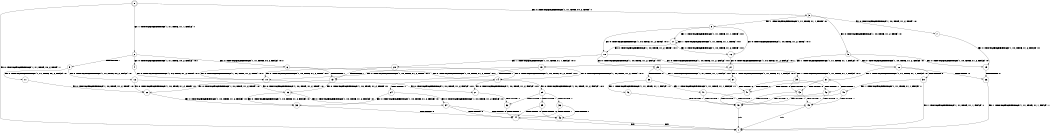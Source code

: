 digraph BCG {
size = "7, 10.5";
center = TRUE;
node [shape = circle];
0 [peripheries = 2];
0 -> 1 [label = "EX !0 !ATOMIC_EXCH_BRANCH (1, +1, TRUE, +0, 2, TRUE) !::"];
0 -> 2 [label = "EX !1 !ATOMIC_EXCH_BRANCH (1, +1, TRUE, +1, 1, FALSE) !::"];
0 -> 3 [label = "EX !0 !ATOMIC_EXCH_BRANCH (1, +1, TRUE, +0, 2, TRUE) !::"];
2 -> 4 [label = "EX !0 !ATOMIC_EXCH_BRANCH (1, +1, TRUE, +0, 2, FALSE) !:0:1:"];
2 -> 5 [label = "TERMINATE !1"];
2 -> 6 [label = "EX !0 !ATOMIC_EXCH_BRANCH (1, +1, TRUE, +0, 2, FALSE) !:0:1:"];
3 -> 7 [label = "EX !0 !ATOMIC_EXCH_BRANCH (1, +0, TRUE, +1, 2, TRUE) !:0:"];
3 -> 8 [label = "EX !1 !ATOMIC_EXCH_BRANCH (1, +1, TRUE, +1, 1, TRUE) !:0:"];
3 -> 9 [label = "EX !0 !ATOMIC_EXCH_BRANCH (1, +0, TRUE, +1, 2, TRUE) !:0:"];
4 -> 10 [label = "EX !0 !ATOMIC_EXCH_BRANCH (1, +0, TRUE, +1, 2, TRUE) !:0:1:"];
5 -> 11 [label = "EX !0 !ATOMIC_EXCH_BRANCH (1, +1, TRUE, +0, 2, FALSE) !:0:"];
5 -> 12 [label = "EX !0 !ATOMIC_EXCH_BRANCH (1, +1, TRUE, +0, 2, FALSE) !:0:"];
6 -> 10 [label = "EX !0 !ATOMIC_EXCH_BRANCH (1, +0, TRUE, +1, 2, TRUE) !:0:1:"];
6 -> 13 [label = "TERMINATE !1"];
6 -> 14 [label = "EX !0 !ATOMIC_EXCH_BRANCH (1, +0, TRUE, +1, 2, TRUE) !:0:1:"];
7 -> 15 [label = "EX !0 !ATOMIC_EXCH_BRANCH (1, +0, TRUE, +1, 2, FALSE) !:0:"];
8 -> 16 [label = "EX !0 !ATOMIC_EXCH_BRANCH (1, +0, TRUE, +1, 2, TRUE) !:0:1:"];
8 -> 17 [label = "EX !1 !ATOMIC_EXCH_BRANCH (1, +1, TRUE, +1, 1, TRUE) !:0:1:"];
8 -> 18 [label = "EX !0 !ATOMIC_EXCH_BRANCH (1, +0, TRUE, +1, 2, TRUE) !:0:1:"];
9 -> 15 [label = "EX !0 !ATOMIC_EXCH_BRANCH (1, +0, TRUE, +1, 2, FALSE) !:0:"];
9 -> 19 [label = "EX !1 !ATOMIC_EXCH_BRANCH (1, +1, TRUE, +1, 1, FALSE) !:0:"];
9 -> 20 [label = "EX !0 !ATOMIC_EXCH_BRANCH (1, +0, TRUE, +1, 2, FALSE) !:0:"];
10 -> 21 [label = "EX !0 !ATOMIC_EXCH_BRANCH (1, +0, TRUE, +1, 2, FALSE) !:0:1:"];
11 -> 22 [label = "EX !0 !ATOMIC_EXCH_BRANCH (1, +0, TRUE, +1, 2, TRUE) !:0:"];
12 -> 22 [label = "EX !0 !ATOMIC_EXCH_BRANCH (1, +0, TRUE, +1, 2, TRUE) !:0:"];
12 -> 23 [label = "EX !0 !ATOMIC_EXCH_BRANCH (1, +0, TRUE, +1, 2, TRUE) !:0:"];
13 -> 22 [label = "EX !0 !ATOMIC_EXCH_BRANCH (1, +0, TRUE, +1, 2, TRUE) !:0:"];
13 -> 23 [label = "EX !0 !ATOMIC_EXCH_BRANCH (1, +0, TRUE, +1, 2, TRUE) !:0:"];
14 -> 21 [label = "EX !0 !ATOMIC_EXCH_BRANCH (1, +0, TRUE, +1, 2, FALSE) !:0:1:"];
14 -> 24 [label = "TERMINATE !1"];
14 -> 25 [label = "EX !0 !ATOMIC_EXCH_BRANCH (1, +0, TRUE, +1, 2, FALSE) !:0:1:"];
15 -> 26 [label = "TERMINATE !0"];
16 -> 27 [label = "EX !0 !ATOMIC_EXCH_BRANCH (1, +0, TRUE, +1, 2, FALSE) !:0:1:"];
17 -> 16 [label = "EX !0 !ATOMIC_EXCH_BRANCH (1, +0, TRUE, +1, 2, TRUE) !:0:1:"];
17 -> 17 [label = "EX !1 !ATOMIC_EXCH_BRANCH (1, +1, TRUE, +1, 1, TRUE) !:0:1:"];
17 -> 18 [label = "EX !0 !ATOMIC_EXCH_BRANCH (1, +0, TRUE, +1, 2, TRUE) !:0:1:"];
18 -> 27 [label = "EX !0 !ATOMIC_EXCH_BRANCH (1, +0, TRUE, +1, 2, FALSE) !:0:1:"];
18 -> 28 [label = "EX !1 !ATOMIC_EXCH_BRANCH (1, +1, TRUE, +1, 1, FALSE) !:0:1:"];
18 -> 29 [label = "EX !0 !ATOMIC_EXCH_BRANCH (1, +0, TRUE, +1, 2, FALSE) !:0:1:"];
19 -> 10 [label = "EX !0 !ATOMIC_EXCH_BRANCH (1, +0, TRUE, +1, 2, TRUE) !:0:1:"];
19 -> 13 [label = "TERMINATE !1"];
19 -> 14 [label = "EX !0 !ATOMIC_EXCH_BRANCH (1, +0, TRUE, +1, 2, TRUE) !:0:1:"];
20 -> 26 [label = "TERMINATE !0"];
20 -> 30 [label = "TERMINATE !0"];
20 -> 31 [label = "EX !1 !ATOMIC_EXCH_BRANCH (1, +1, TRUE, +1, 1, FALSE) !:0:"];
21 -> 32 [label = "TERMINATE !0"];
22 -> 33 [label = "EX !0 !ATOMIC_EXCH_BRANCH (1, +0, TRUE, +1, 2, FALSE) !:0:"];
23 -> 33 [label = "EX !0 !ATOMIC_EXCH_BRANCH (1, +0, TRUE, +1, 2, FALSE) !:0:"];
23 -> 34 [label = "EX !0 !ATOMIC_EXCH_BRANCH (1, +0, TRUE, +1, 2, FALSE) !:0:"];
24 -> 33 [label = "EX !0 !ATOMIC_EXCH_BRANCH (1, +0, TRUE, +1, 2, FALSE) !:0:"];
24 -> 34 [label = "EX !0 !ATOMIC_EXCH_BRANCH (1, +0, TRUE, +1, 2, FALSE) !:0:"];
25 -> 32 [label = "TERMINATE !0"];
25 -> 35 [label = "TERMINATE !1"];
25 -> 36 [label = "TERMINATE !0"];
26 -> 1 [label = "EX !1 !ATOMIC_EXCH_BRANCH (1, +1, TRUE, +1, 1, FALSE) !::"];
27 -> 37 [label = "EX !1 !ATOMIC_EXCH_BRANCH (1, +1, TRUE, +1, 1, FALSE) !:0:1:"];
28 -> 10 [label = "EX !0 !ATOMIC_EXCH_BRANCH (1, +0, TRUE, +1, 2, TRUE) !:0:1:"];
28 -> 13 [label = "TERMINATE !1"];
28 -> 14 [label = "EX !0 !ATOMIC_EXCH_BRANCH (1, +0, TRUE, +1, 2, TRUE) !:0:1:"];
29 -> 37 [label = "EX !1 !ATOMIC_EXCH_BRANCH (1, +1, TRUE, +1, 1, FALSE) !:0:1:"];
29 -> 38 [label = "TERMINATE !0"];
29 -> 39 [label = "EX !1 !ATOMIC_EXCH_BRANCH (1, +1, TRUE, +1, 1, FALSE) !:0:1:"];
30 -> 1 [label = "EX !1 !ATOMIC_EXCH_BRANCH (1, +1, TRUE, +1, 1, FALSE) !::"];
30 -> 40 [label = "EX !1 !ATOMIC_EXCH_BRANCH (1, +1, TRUE, +1, 1, FALSE) !::"];
31 -> 41 [label = "TERMINATE !0"];
31 -> 42 [label = "TERMINATE !1"];
31 -> 43 [label = "TERMINATE !0"];
32 -> 44 [label = "TERMINATE !1"];
33 -> 44 [label = "TERMINATE !0"];
34 -> 44 [label = "TERMINATE !0"];
34 -> 45 [label = "TERMINATE !0"];
35 -> 44 [label = "TERMINATE !0"];
35 -> 45 [label = "TERMINATE !0"];
36 -> 44 [label = "TERMINATE !1"];
36 -> 45 [label = "TERMINATE !1"];
37 -> 41 [label = "TERMINATE !0"];
38 -> 46 [label = "EX !1 !ATOMIC_EXCH_BRANCH (1, +1, TRUE, +1, 1, FALSE) !:1:"];
38 -> 47 [label = "EX !1 !ATOMIC_EXCH_BRANCH (1, +1, TRUE, +1, 1, FALSE) !:1:"];
39 -> 41 [label = "TERMINATE !0"];
39 -> 42 [label = "TERMINATE !1"];
39 -> 43 [label = "TERMINATE !0"];
40 -> 48 [label = "TERMINATE !1"];
40 -> 49 [label = "TERMINATE !1"];
41 -> 48 [label = "TERMINATE !1"];
42 -> 48 [label = "TERMINATE !0"];
42 -> 49 [label = "TERMINATE !0"];
43 -> 48 [label = "TERMINATE !1"];
43 -> 49 [label = "TERMINATE !1"];
44 -> 1 [label = "exit"];
45 -> 1 [label = "exit"];
46 -> 48 [label = "TERMINATE !1"];
47 -> 48 [label = "TERMINATE !1"];
47 -> 49 [label = "TERMINATE !1"];
48 -> 1 [label = "exit"];
49 -> 1 [label = "exit"];
}
